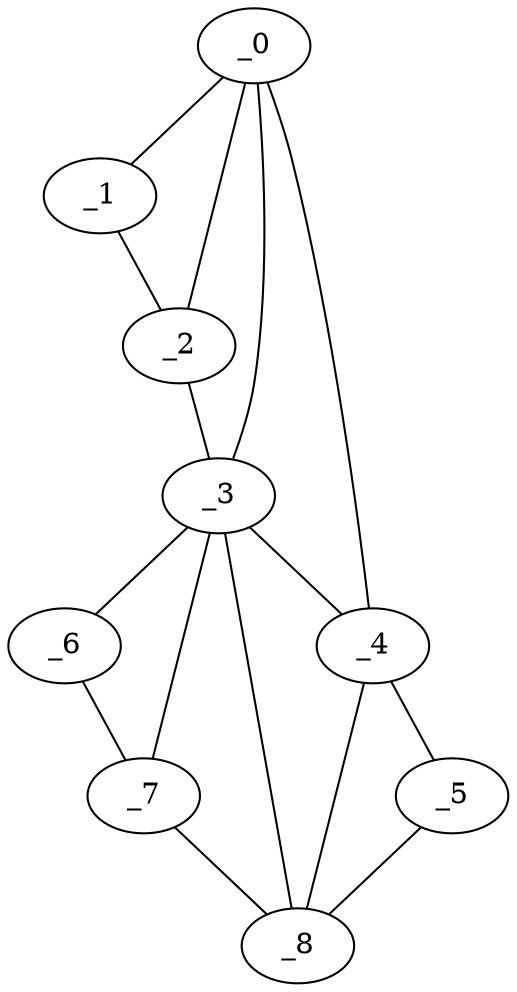 graph "obj10__255.gxl" {
	_0	 [x=5,
		y=28];
	_1	 [x=8,
		y=20];
	_0 -- _1	 [valence=1];
	_2	 [x=33,
		y=7];
	_0 -- _2	 [valence=2];
	_3	 [x=50,
		y=4];
	_0 -- _3	 [valence=1];
	_4	 [x=107,
		y=106];
	_0 -- _4	 [valence=1];
	_1 -- _2	 [valence=1];
	_2 -- _3	 [valence=1];
	_3 -- _4	 [valence=2];
	_6	 [x=123,
		y=23];
	_3 -- _6	 [valence=1];
	_7	 [x=123,
		y=31];
	_3 -- _7	 [valence=1];
	_8	 [x=123,
		y=58];
	_3 -- _8	 [valence=2];
	_5	 [x=119,
		y=92];
	_4 -- _5	 [valence=1];
	_4 -- _8	 [valence=1];
	_5 -- _8	 [valence=1];
	_6 -- _7	 [valence=1];
	_7 -- _8	 [valence=1];
}
